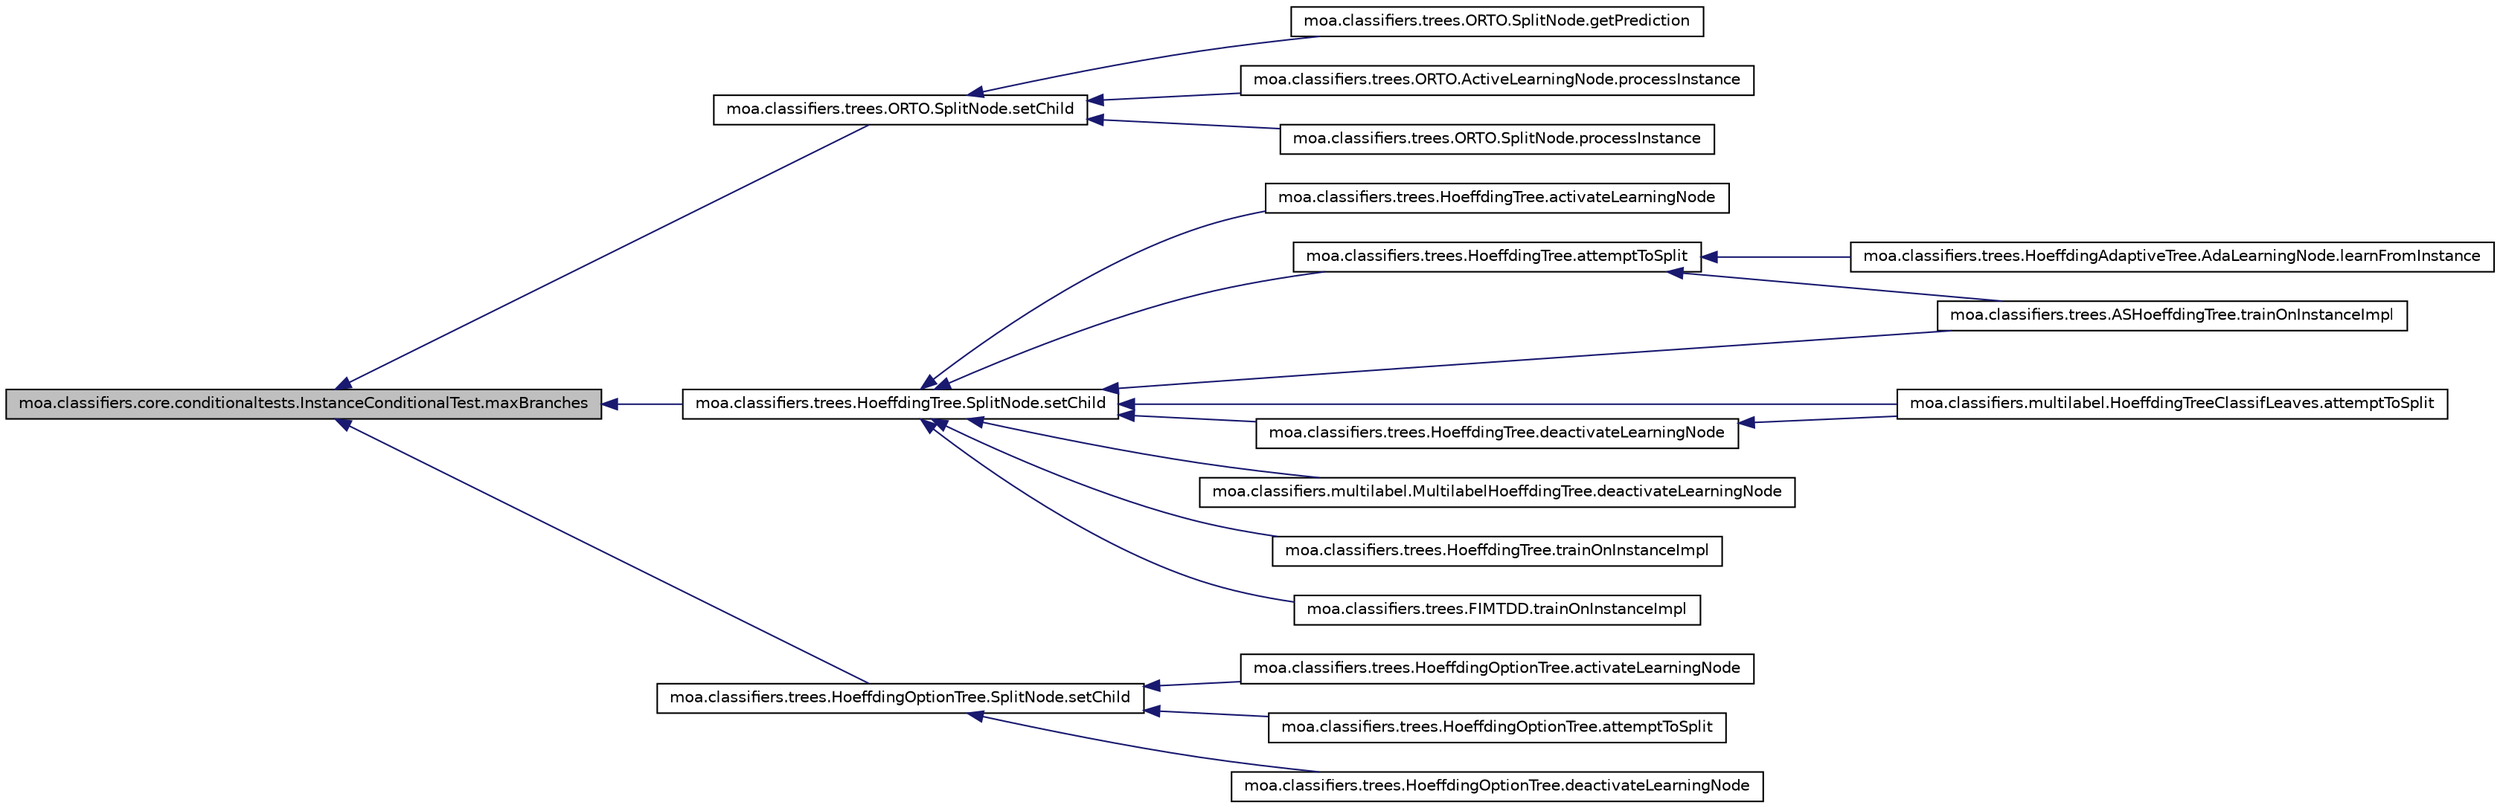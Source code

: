 digraph G
{
  edge [fontname="Helvetica",fontsize="10",labelfontname="Helvetica",labelfontsize="10"];
  node [fontname="Helvetica",fontsize="10",shape=record];
  rankdir=LR;
  Node1 [label="moa.classifiers.core.conditionaltests.InstanceConditionalTest.maxBranches",height=0.2,width=0.4,color="black", fillcolor="grey75", style="filled" fontcolor="black"];
  Node1 -> Node2 [dir=back,color="midnightblue",fontsize="10",style="solid",fontname="Helvetica"];
  Node2 [label="moa.classifiers.trees.ORTO.SplitNode.setChild",height=0.2,width=0.4,color="black", fillcolor="white", style="filled",URL="$classmoa_1_1classifiers_1_1trees_1_1ORTO_1_1SplitNode.html#a60159b2ab48fca79a605369c3c254fa7"];
  Node2 -> Node3 [dir=back,color="midnightblue",fontsize="10",style="solid",fontname="Helvetica"];
  Node3 [label="moa.classifiers.trees.ORTO.SplitNode.getPrediction",height=0.2,width=0.4,color="black", fillcolor="white", style="filled",URL="$classmoa_1_1classifiers_1_1trees_1_1ORTO_1_1SplitNode.html#a6f842794902f5e9fd20f196fa4f5e0c7"];
  Node2 -> Node4 [dir=back,color="midnightblue",fontsize="10",style="solid",fontname="Helvetica"];
  Node4 [label="moa.classifiers.trees.ORTO.ActiveLearningNode.processInstance",height=0.2,width=0.4,color="black", fillcolor="white", style="filled",URL="$classmoa_1_1classifiers_1_1trees_1_1ORTO_1_1ActiveLearningNode.html#a56892d5a3620b1df383f415202d5e916"];
  Node2 -> Node5 [dir=back,color="midnightblue",fontsize="10",style="solid",fontname="Helvetica"];
  Node5 [label="moa.classifiers.trees.ORTO.SplitNode.processInstance",height=0.2,width=0.4,color="black", fillcolor="white", style="filled",URL="$classmoa_1_1classifiers_1_1trees_1_1ORTO_1_1SplitNode.html#a4434ca7bad0ac2f1a1db2141b95c2262"];
  Node1 -> Node6 [dir=back,color="midnightblue",fontsize="10",style="solid",fontname="Helvetica"];
  Node6 [label="moa.classifiers.trees.HoeffdingTree.SplitNode.setChild",height=0.2,width=0.4,color="black", fillcolor="white", style="filled",URL="$classmoa_1_1classifiers_1_1trees_1_1HoeffdingTree_1_1SplitNode.html#a096ddc519733df2bfbf4f4f7890d2c66"];
  Node6 -> Node7 [dir=back,color="midnightblue",fontsize="10",style="solid",fontname="Helvetica"];
  Node7 [label="moa.classifiers.trees.HoeffdingTree.activateLearningNode",height=0.2,width=0.4,color="black", fillcolor="white", style="filled",URL="$classmoa_1_1classifiers_1_1trees_1_1HoeffdingTree.html#a0fb3d76800bd3b5a39f3e8c3324187b8"];
  Node6 -> Node8 [dir=back,color="midnightblue",fontsize="10",style="solid",fontname="Helvetica"];
  Node8 [label="moa.classifiers.trees.HoeffdingTree.attemptToSplit",height=0.2,width=0.4,color="black", fillcolor="white", style="filled",URL="$classmoa_1_1classifiers_1_1trees_1_1HoeffdingTree.html#a1167e8f332be16f1b9d07c55d94bd0ac"];
  Node8 -> Node9 [dir=back,color="midnightblue",fontsize="10",style="solid",fontname="Helvetica"];
  Node9 [label="moa.classifiers.trees.HoeffdingAdaptiveTree.AdaLearningNode.learnFromInstance",height=0.2,width=0.4,color="black", fillcolor="white", style="filled",URL="$classmoa_1_1classifiers_1_1trees_1_1HoeffdingAdaptiveTree_1_1AdaLearningNode.html#ad70b71e34f2ed88ea9a5bc33cb2562aa"];
  Node8 -> Node10 [dir=back,color="midnightblue",fontsize="10",style="solid",fontname="Helvetica"];
  Node10 [label="moa.classifiers.trees.ASHoeffdingTree.trainOnInstanceImpl",height=0.2,width=0.4,color="black", fillcolor="white", style="filled",URL="$classmoa_1_1classifiers_1_1trees_1_1ASHoeffdingTree.html#ad16732e0aad18595fb7ba80654c6c644",tooltip="Trains this classifier incrementally using the given instance."];
  Node6 -> Node11 [dir=back,color="midnightblue",fontsize="10",style="solid",fontname="Helvetica"];
  Node11 [label="moa.classifiers.multilabel.HoeffdingTreeClassifLeaves.attemptToSplit",height=0.2,width=0.4,color="black", fillcolor="white", style="filled",URL="$classmoa_1_1classifiers_1_1multilabel_1_1HoeffdingTreeClassifLeaves.html#a7bf94665c2ade8cf741cfbaabb959bec"];
  Node6 -> Node12 [dir=back,color="midnightblue",fontsize="10",style="solid",fontname="Helvetica"];
  Node12 [label="moa.classifiers.trees.HoeffdingTree.deactivateLearningNode",height=0.2,width=0.4,color="black", fillcolor="white", style="filled",URL="$classmoa_1_1classifiers_1_1trees_1_1HoeffdingTree.html#aa2bf9fba6c0b3e4b76158001680c5327"];
  Node12 -> Node11 [dir=back,color="midnightblue",fontsize="10",style="solid",fontname="Helvetica"];
  Node6 -> Node13 [dir=back,color="midnightblue",fontsize="10",style="solid",fontname="Helvetica"];
  Node13 [label="moa.classifiers.multilabel.MultilabelHoeffdingTree.deactivateLearningNode",height=0.2,width=0.4,color="black", fillcolor="white", style="filled",URL="$classmoa_1_1classifiers_1_1multilabel_1_1MultilabelHoeffdingTree.html#aa4ddc17c20a5ec07718d7f3281ab458b"];
  Node6 -> Node14 [dir=back,color="midnightblue",fontsize="10",style="solid",fontname="Helvetica"];
  Node14 [label="moa.classifiers.trees.HoeffdingTree.trainOnInstanceImpl",height=0.2,width=0.4,color="black", fillcolor="white", style="filled",URL="$classmoa_1_1classifiers_1_1trees_1_1HoeffdingTree.html#ab13e136d761801002a42fa109b994f28",tooltip="Trains this classifier incrementally using the given instance."];
  Node6 -> Node15 [dir=back,color="midnightblue",fontsize="10",style="solid",fontname="Helvetica"];
  Node15 [label="moa.classifiers.trees.FIMTDD.trainOnInstanceImpl",height=0.2,width=0.4,color="black", fillcolor="white", style="filled",URL="$classmoa_1_1classifiers_1_1trees_1_1FIMTDD.html#a54cba40a86a075373556cafdc55467e0",tooltip="Method for updating (training) the model using a new instance."];
  Node6 -> Node10 [dir=back,color="midnightblue",fontsize="10",style="solid",fontname="Helvetica"];
  Node1 -> Node16 [dir=back,color="midnightblue",fontsize="10",style="solid",fontname="Helvetica"];
  Node16 [label="moa.classifiers.trees.HoeffdingOptionTree.SplitNode.setChild",height=0.2,width=0.4,color="black", fillcolor="white", style="filled",URL="$classmoa_1_1classifiers_1_1trees_1_1HoeffdingOptionTree_1_1SplitNode.html#a89743b4cbb8bd0054bc99c24955f671e"];
  Node16 -> Node17 [dir=back,color="midnightblue",fontsize="10",style="solid",fontname="Helvetica"];
  Node17 [label="moa.classifiers.trees.HoeffdingOptionTree.activateLearningNode",height=0.2,width=0.4,color="black", fillcolor="white", style="filled",URL="$classmoa_1_1classifiers_1_1trees_1_1HoeffdingOptionTree.html#ab116c9db2271051b330dd469b2f62d33"];
  Node16 -> Node18 [dir=back,color="midnightblue",fontsize="10",style="solid",fontname="Helvetica"];
  Node18 [label="moa.classifiers.trees.HoeffdingOptionTree.attemptToSplit",height=0.2,width=0.4,color="black", fillcolor="white", style="filled",URL="$classmoa_1_1classifiers_1_1trees_1_1HoeffdingOptionTree.html#a60861115e0d7dd52f735d32f2969f122"];
  Node16 -> Node19 [dir=back,color="midnightblue",fontsize="10",style="solid",fontname="Helvetica"];
  Node19 [label="moa.classifiers.trees.HoeffdingOptionTree.deactivateLearningNode",height=0.2,width=0.4,color="black", fillcolor="white", style="filled",URL="$classmoa_1_1classifiers_1_1trees_1_1HoeffdingOptionTree.html#ada2e3a2cdc6904f1dd0181582ddf568c"];
}
